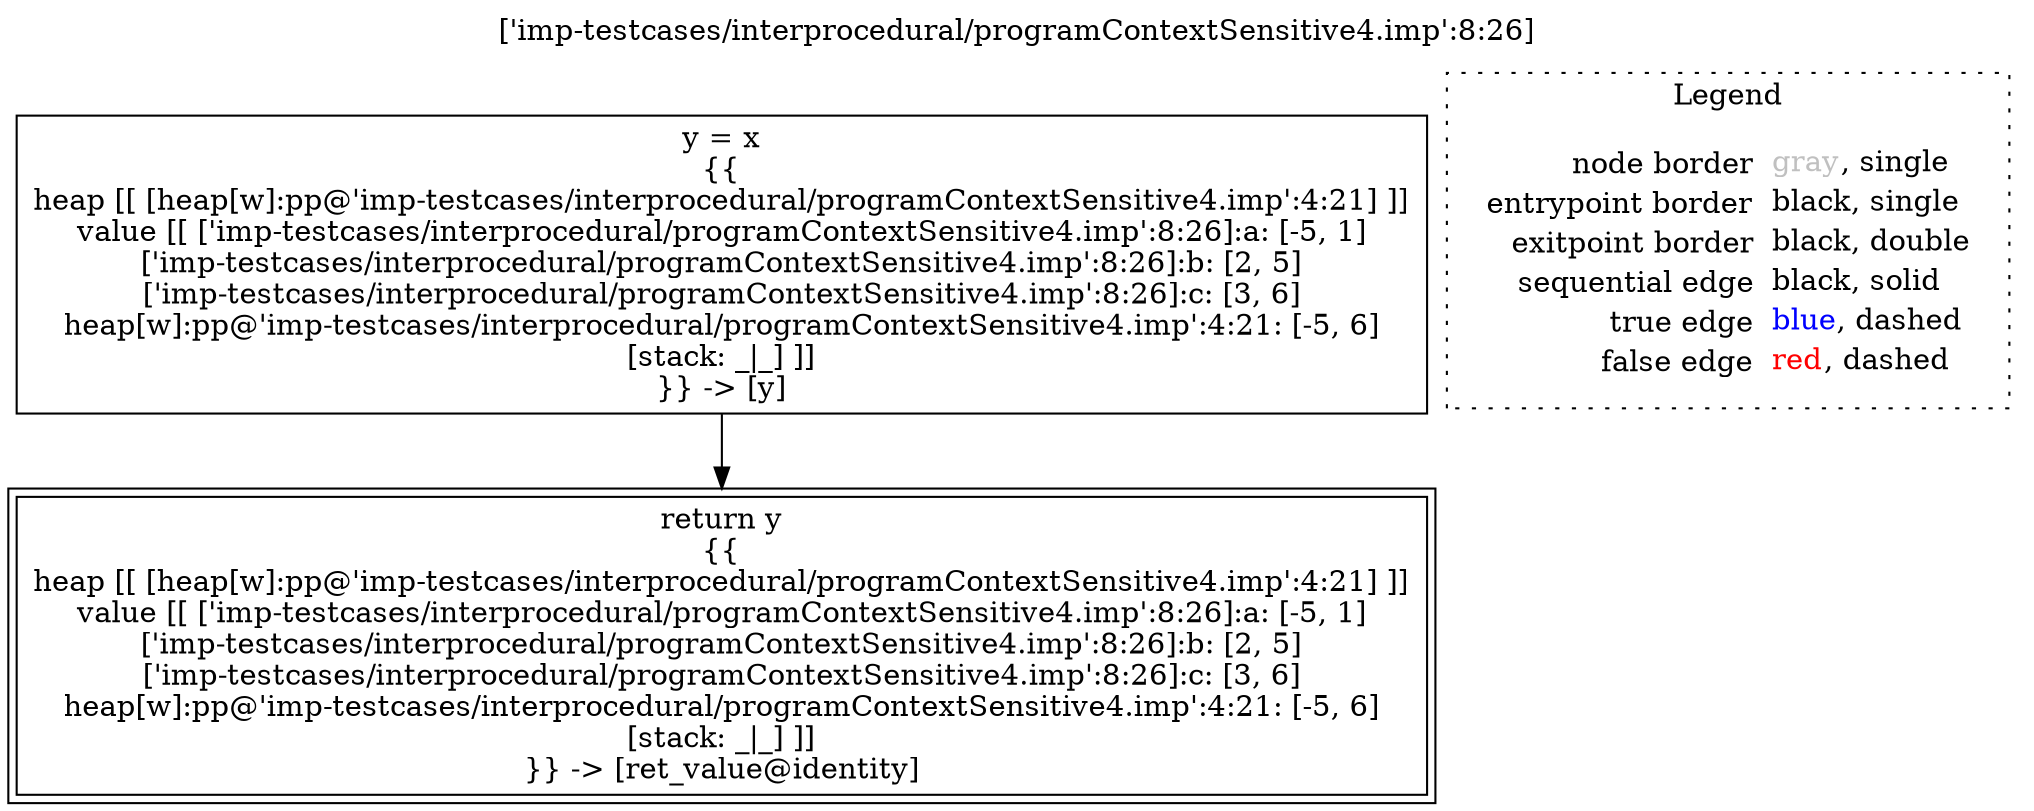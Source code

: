 digraph {
	labelloc="t";
	label="['imp-testcases/interprocedural/programContextSensitive4.imp':8:26]";
	"node0" [shape="rect",color="black",label=<y = x<BR/>{{<BR/>heap [[ [heap[w]:pp@'imp-testcases/interprocedural/programContextSensitive4.imp':4:21] ]]<BR/>value [[ ['imp-testcases/interprocedural/programContextSensitive4.imp':8:26]:a: [-5, 1]<BR/>['imp-testcases/interprocedural/programContextSensitive4.imp':8:26]:b: [2, 5]<BR/>['imp-testcases/interprocedural/programContextSensitive4.imp':8:26]:c: [3, 6]<BR/>heap[w]:pp@'imp-testcases/interprocedural/programContextSensitive4.imp':4:21: [-5, 6]<BR/>[stack: _|_] ]]<BR/>}} -&gt; [y]>];
	"node1" [shape="rect",color="black",peripheries="2",label=<return y<BR/>{{<BR/>heap [[ [heap[w]:pp@'imp-testcases/interprocedural/programContextSensitive4.imp':4:21] ]]<BR/>value [[ ['imp-testcases/interprocedural/programContextSensitive4.imp':8:26]:a: [-5, 1]<BR/>['imp-testcases/interprocedural/programContextSensitive4.imp':8:26]:b: [2, 5]<BR/>['imp-testcases/interprocedural/programContextSensitive4.imp':8:26]:c: [3, 6]<BR/>heap[w]:pp@'imp-testcases/interprocedural/programContextSensitive4.imp':4:21: [-5, 6]<BR/>[stack: _|_] ]]<BR/>}} -&gt; [ret_value@identity]>];
	"node0" -> "node1" [color="black"];
subgraph cluster_legend {
	label="Legend";
	style=dotted;
	node [shape=plaintext];
	"legend" [label=<<table border="0" cellpadding="2" cellspacing="0" cellborder="0"><tr><td align="right">node border&nbsp;</td><td align="left"><font color="gray">gray</font>, single</td></tr><tr><td align="right">entrypoint border&nbsp;</td><td align="left"><font color="black">black</font>, single</td></tr><tr><td align="right">exitpoint border&nbsp;</td><td align="left"><font color="black">black</font>, double</td></tr><tr><td align="right">sequential edge&nbsp;</td><td align="left"><font color="black">black</font>, solid</td></tr><tr><td align="right">true edge&nbsp;</td><td align="left"><font color="blue">blue</font>, dashed</td></tr><tr><td align="right">false edge&nbsp;</td><td align="left"><font color="red">red</font>, dashed</td></tr></table>>];
}

}

